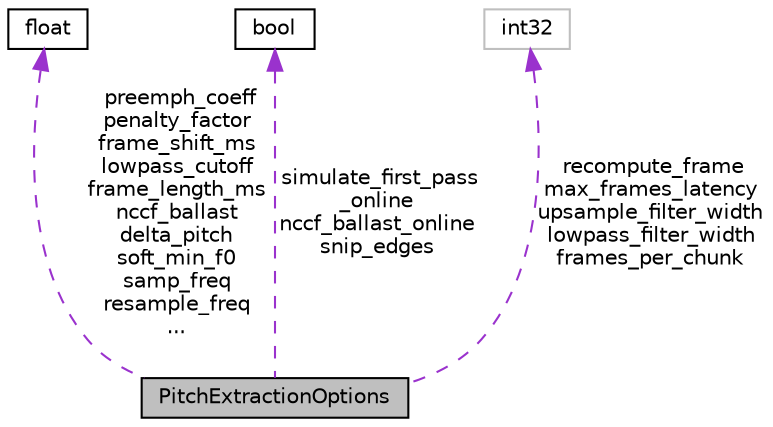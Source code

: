 digraph "PitchExtractionOptions"
{
  edge [fontname="Helvetica",fontsize="10",labelfontname="Helvetica",labelfontsize="10"];
  node [fontname="Helvetica",fontsize="10",shape=record];
  Node1 [label="PitchExtractionOptions",height=0.2,width=0.4,color="black", fillcolor="grey75", style="filled", fontcolor="black"];
  Node2 -> Node1 [dir="back",color="darkorchid3",fontsize="10",style="dashed",label=" preemph_coeff\npenalty_factor\nframe_shift_ms\nlowpass_cutoff\nframe_length_ms\nnccf_ballast\ndelta_pitch\nsoft_min_f0\nsamp_freq\nresample_freq\n..." ,fontname="Helvetica"];
  Node2 [label="float",height=0.2,width=0.4,color="black", fillcolor="white", style="filled",URL="$classfloat.html"];
  Node3 -> Node1 [dir="back",color="darkorchid3",fontsize="10",style="dashed",label=" simulate_first_pass\l_online\nnccf_ballast_online\nsnip_edges" ,fontname="Helvetica"];
  Node3 [label="bool",height=0.2,width=0.4,color="black", fillcolor="white", style="filled",URL="$classbool.html"];
  Node4 -> Node1 [dir="back",color="darkorchid3",fontsize="10",style="dashed",label=" recompute_frame\nmax_frames_latency\nupsample_filter_width\nlowpass_filter_width\nframes_per_chunk" ,fontname="Helvetica"];
  Node4 [label="int32",height=0.2,width=0.4,color="grey75", fillcolor="white", style="filled"];
}

